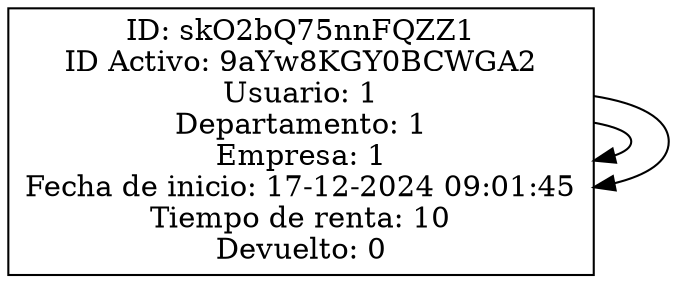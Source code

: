 digraph{
node [shape=box];

#Transacciones por usuario
"skO2bQ75nnFQZZ1" [label="ID: skO2bQ75nnFQZZ1
ID Activo: 9aYw8KGY0BCWGA2
Usuario: 1
Departamento: 1
Empresa: 1
Fecha de inicio: 17-12-2024 09:01:45
Tiempo de renta: 10
Devuelto: 0"]
"skO2bQ75nnFQZZ1" -> "skO2bQ75nnFQZZ1"
"skO2bQ75nnFQZZ1" -> "skO2bQ75nnFQZZ1"
}